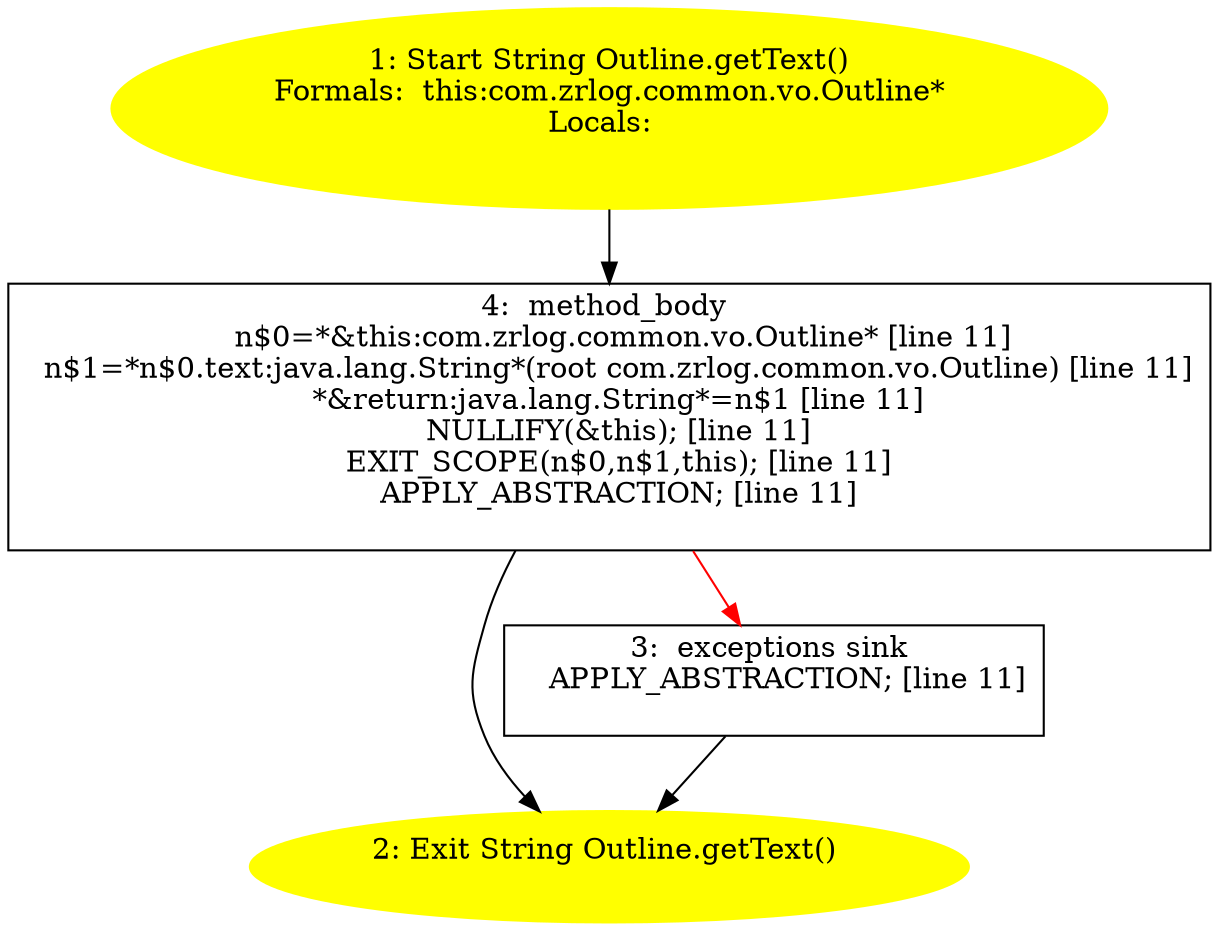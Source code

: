 /* @generated */
digraph cfg {
"com.zrlog.common.vo.Outline.getText():java.lang.String.9f0f39b73628100047b95ec14866f17a_1" [label="1: Start String Outline.getText()\nFormals:  this:com.zrlog.common.vo.Outline*\nLocals:  \n  " color=yellow style=filled]
	

	 "com.zrlog.common.vo.Outline.getText():java.lang.String.9f0f39b73628100047b95ec14866f17a_1" -> "com.zrlog.common.vo.Outline.getText():java.lang.String.9f0f39b73628100047b95ec14866f17a_4" ;
"com.zrlog.common.vo.Outline.getText():java.lang.String.9f0f39b73628100047b95ec14866f17a_2" [label="2: Exit String Outline.getText() \n  " color=yellow style=filled]
	

"com.zrlog.common.vo.Outline.getText():java.lang.String.9f0f39b73628100047b95ec14866f17a_3" [label="3:  exceptions sink \n   APPLY_ABSTRACTION; [line 11]\n " shape="box"]
	

	 "com.zrlog.common.vo.Outline.getText():java.lang.String.9f0f39b73628100047b95ec14866f17a_3" -> "com.zrlog.common.vo.Outline.getText():java.lang.String.9f0f39b73628100047b95ec14866f17a_2" ;
"com.zrlog.common.vo.Outline.getText():java.lang.String.9f0f39b73628100047b95ec14866f17a_4" [label="4:  method_body \n   n$0=*&this:com.zrlog.common.vo.Outline* [line 11]\n  n$1=*n$0.text:java.lang.String*(root com.zrlog.common.vo.Outline) [line 11]\n  *&return:java.lang.String*=n$1 [line 11]\n  NULLIFY(&this); [line 11]\n  EXIT_SCOPE(n$0,n$1,this); [line 11]\n  APPLY_ABSTRACTION; [line 11]\n " shape="box"]
	

	 "com.zrlog.common.vo.Outline.getText():java.lang.String.9f0f39b73628100047b95ec14866f17a_4" -> "com.zrlog.common.vo.Outline.getText():java.lang.String.9f0f39b73628100047b95ec14866f17a_2" ;
	 "com.zrlog.common.vo.Outline.getText():java.lang.String.9f0f39b73628100047b95ec14866f17a_4" -> "com.zrlog.common.vo.Outline.getText():java.lang.String.9f0f39b73628100047b95ec14866f17a_3" [color="red" ];
}
